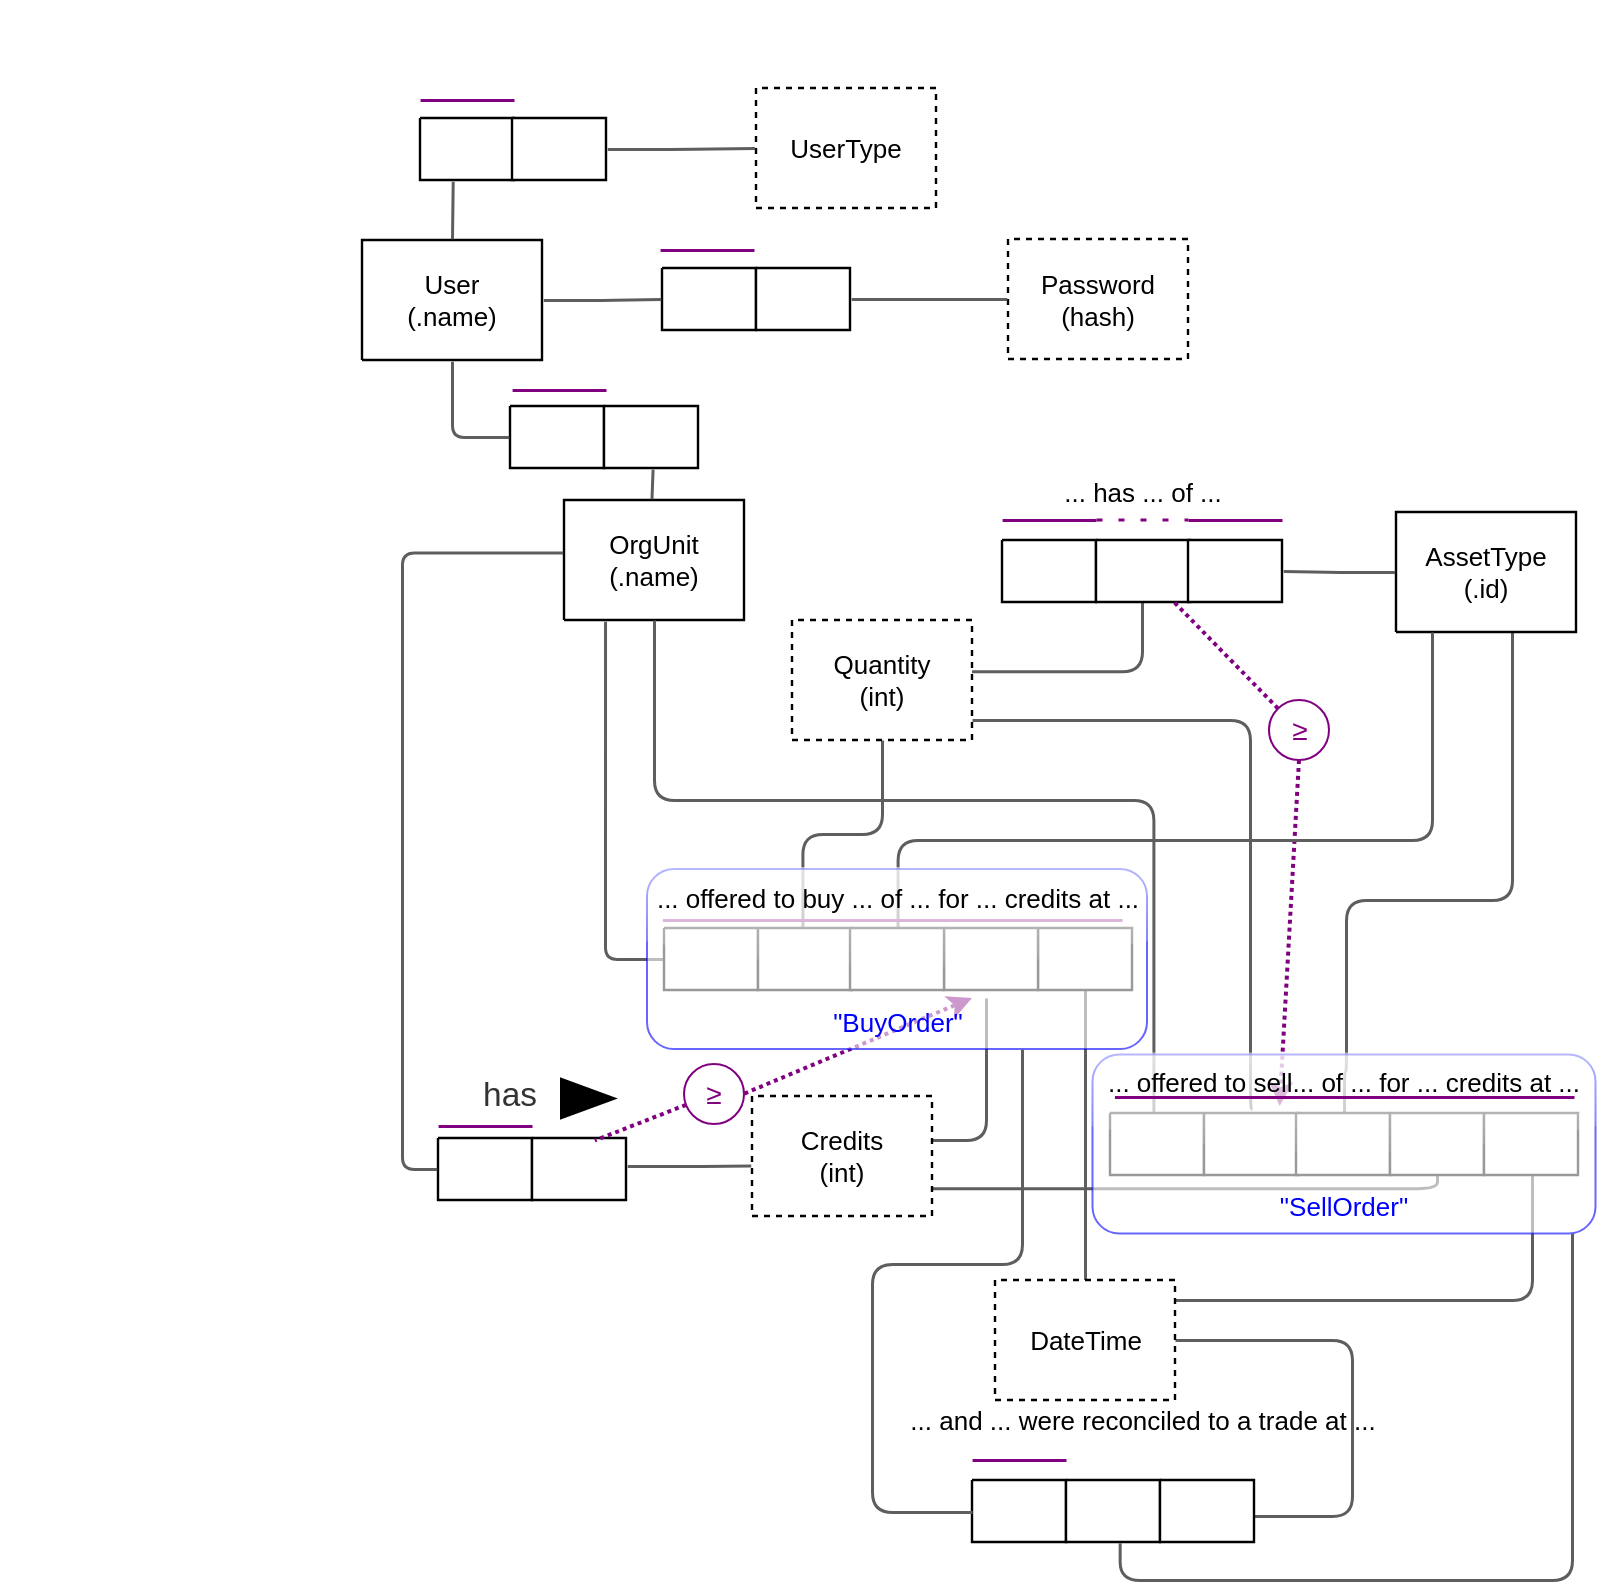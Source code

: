 <mxfile version="14.5.3" type="github">
  <diagram id="4xDrk-c8I_BD5ucDnmGU" name="Page-1">
    <mxGraphModel dx="2583" dy="912" grid="1" gridSize="10" guides="1" tooltips="1" connect="1" arrows="1" fold="1" page="1" pageScale="1" pageWidth="827" pageHeight="1169" math="0" shadow="0">
      <root>
        <mxCell id="0" />
        <mxCell id="1" parent="0" />
        <mxCell id="UG2KLuJumTgGQN7fInbH-129" style="edgeStyle=orthogonalEdgeStyle;orthogonalLoop=1;jettySize=auto;html=1;endArrow=none;strokeColor=#5e5e5e;strokeWidth=1.5;fontSize=13;" edge="1" parent="1" source="UG2KLuJumTgGQN7fInbH-128" target="UG2KLuJumTgGQN7fInbH-36">
          <mxGeometry relative="1" as="geometry" />
        </mxCell>
        <mxCell id="UG2KLuJumTgGQN7fInbH-19" style="edgeStyle=orthogonalEdgeStyle;orthogonalLoop=1;jettySize=auto;html=1;endArrow=none;strokeColor=#5e5e5e;strokeWidth=1.5;fontSize=13;" edge="1" parent="1" source="cci7vfsGfOAvyLnjox6C-39">
          <mxGeometry relative="1" as="geometry">
            <mxPoint x="447" y="499" as="targetPoint" />
            <Array as="points">
              <mxPoint x="447" y="570" />
              <mxPoint x="447" y="499" />
            </Array>
          </mxGeometry>
        </mxCell>
        <mxCell id="UG2KLuJumTgGQN7fInbH-29" style="edgeStyle=orthogonalEdgeStyle;orthogonalLoop=1;jettySize=auto;html=1;endArrow=none;strokeColor=#5e5e5e;strokeWidth=1.5;fontSize=13;entryX=0.473;entryY=-0.017;entryDx=0;entryDy=0;entryPerimeter=0;" edge="1" parent="1" source="cci7vfsGfOAvyLnjox6C-53" target="cci7vfsGfOAvyLnjox6C-82">
          <mxGeometry relative="1" as="geometry">
            <mxPoint x="395" y="460" as="targetPoint" />
          </mxGeometry>
        </mxCell>
        <mxCell id="UG2KLuJumTgGQN7fInbH-130" style="edgeStyle=orthogonalEdgeStyle;orthogonalLoop=1;jettySize=auto;html=1;endArrow=none;strokeColor=#5e5e5e;strokeWidth=1.5;fontSize=13;" edge="1" parent="1" source="UG2KLuJumTgGQN7fInbH-128" target="UG2KLuJumTgGQN7fInbH-58">
          <mxGeometry relative="1" as="geometry">
            <mxPoint x="730" y="610" as="targetPoint" />
            <Array as="points">
              <mxPoint x="720" y="650" />
            </Array>
          </mxGeometry>
        </mxCell>
        <mxCell id="UG2KLuJumTgGQN7fInbH-74" style="edgeStyle=orthogonalEdgeStyle;orthogonalLoop=1;jettySize=auto;html=1;entryX=0.99;entryY=0.769;entryDx=0;entryDy=0;entryPerimeter=0;endArrow=none;strokeColor=#5e5e5e;strokeWidth=1.5;fontSize=13;" edge="1" parent="1" source="UG2KLuJumTgGQN7fInbH-57" target="cci7vfsGfOAvyLnjox6C-39">
          <mxGeometry relative="1" as="geometry">
            <Array as="points">
              <mxPoint x="672" y="594" />
            </Array>
          </mxGeometry>
        </mxCell>
        <mxCell id="UG2KLuJumTgGQN7fInbH-71" style="edgeStyle=none;rounded=1;orthogonalLoop=1;jettySize=auto;html=1;exitX=0.5;exitY=1;exitDx=0;exitDy=0;entryX=0.36;entryY=4.497;entryDx=0;entryDy=0;entryPerimeter=0;dashed=1;dashPattern=1 1;endArrow=classic;strokeColor=#800080;strokeWidth=2;fontSize=13;startArrow=none;startFill=0;endFill=1;" edge="1" parent="1" source="UG2KLuJumTgGQN7fInbH-72" target="UG2KLuJumTgGQN7fInbH-61">
          <mxGeometry relative="1" as="geometry">
            <mxPoint x="449.006" y="514.999" as="targetPoint" />
          </mxGeometry>
        </mxCell>
        <UserObject label="has" lucidchartObjectId="yBUoh3BoLTmM" id="cci7vfsGfOAvyLnjox6C-2">
          <mxCell style="html=1;overflow=block;blockSpacing=1;whiteSpace=wrap;strokeColor=none;fillColor=none;whiteSpace=wrap;fontSize=16.7;fontColor=#333333;spacing=0;strokeOpacity=100;rounded=1;absoluteArcSize=1;arcSize=9;strokeWidth=2.3;" parent="1" vertex="1">
            <mxGeometry x="173" y="525" width="72" height="45" as="geometry" />
          </mxCell>
        </UserObject>
        <mxCell id="cci7vfsGfOAvyLnjox6C-3" value="" style="group;html=1;" parent="1" vertex="1">
          <mxGeometry x="285" y="134" width="47" height="31" as="geometry" />
        </mxCell>
        <mxCell id="cci7vfsGfOAvyLnjox6C-4" value="" style="shape=stencil(UzV2Ls5ILEhVNTIoLinKz04tz0wpyVA1dlE1MsrMy0gtyiwBslSNXVWNndPyi1LTi/JL81Ig/IJEkEoQKze/DGRCBUSfAUiHkUElMs8NojAnMw+nQkMDPEphkmQpJtoJKAqBDIQP0zJzciABhCyPHiJAIUhoGrsCAA==);whiteSpace=wrap;fontSize=13;fillOpacity=100;strokeWidth=1.2;whiteSpace=wrap;spacing=0;rounded=1;absoluteArcSize=1;arcSize=1.2;" parent="cci7vfsGfOAvyLnjox6C-3" vertex="1">
          <mxGeometry width="47" height="31" relative="1" as="geometry" />
        </mxCell>
        <mxCell id="cci7vfsGfOAvyLnjox6C-5" value="" style="group;html=1;" parent="1" vertex="1">
          <mxGeometry x="332" y="134" width="47" height="31" as="geometry" />
        </mxCell>
        <mxCell id="cci7vfsGfOAvyLnjox6C-6" value="" style="shape=stencil(UzV2Ls5ILEhVNTIoLinKz04tz0wpyVA1dlE1MsrMy0gtyiwBslSNXVWNndPyi1LTi/JL81Ig/IJEkEoQKze/DGRCBUSfAUiHkUElMs8NojAnMw+nQkMDPEphkmQpJtoJKAqBDIQP0zJzciABhCyPHiJAIUhoGrsCAA==);whiteSpace=wrap;fontSize=13;fillOpacity=100;strokeWidth=1.2;whiteSpace=wrap;spacing=0;rounded=1;absoluteArcSize=1;arcSize=1.2;" parent="cci7vfsGfOAvyLnjox6C-5" vertex="1">
          <mxGeometry width="47" height="31" relative="1" as="geometry" />
        </mxCell>
        <mxCell id="cci7vfsGfOAvyLnjox6C-7" value="" style="group;html=1;" parent="1" vertex="1">
          <mxGeometry x="135" y="120" width="90" height="60" as="geometry" />
        </mxCell>
        <mxCell id="cci7vfsGfOAvyLnjox6C-8" value="" style="shape=stencil(nZBLDoAgDERP0z3SIyjew0SURgSD+Lu9kMZoXLhwN9O+tukAlrNpJg1SzDH4QW/URgNYgZTkjA4UkwJUgGXng+6DX1zLfmoymdXo17xh5zmRJ6Q42BWCfc2oJfdAr+Yv+AP9Cb7OJ3H/2JG1HNGz/84klThPVCc=);whiteSpace=wrap;fontSize=13;fillOpacity=100;strokeWidth=1.2;whiteSpace=wrap;spacing=0;rounded=1;absoluteArcSize=1;arcSize=36;" parent="cci7vfsGfOAvyLnjox6C-7" vertex="1">
          <mxGeometry width="90" height="60" relative="1" as="geometry" />
        </mxCell>
        <mxCell id="cci7vfsGfOAvyLnjox6C-9" value="User&#xa;(.name)" style="strokeColor=none;fillColor=none;overflow=visible;whiteSpace=wrap;fontSize=13;whiteSpace=wrap;spacing=0;fillOpacity=100;rounded=1;absoluteArcSize=1;arcSize=36;strokeWidth=1.2;whiteSpace=wrap;" parent="cci7vfsGfOAvyLnjox6C-7" vertex="1">
          <mxGeometry x="0.188" y="0.222" width="56.16" height="33.36" relative="1" as="geometry" />
        </mxCell>
        <mxCell id="cci7vfsGfOAvyLnjox6C-10" value="" style="group;html=1;" parent="1" vertex="1">
          <mxGeometry x="458" y="119.5" width="90" height="60" as="geometry" />
        </mxCell>
        <mxCell id="cci7vfsGfOAvyLnjox6C-11" value="" style="shape=stencil(nZBLDoAgDERP0z3SIyjew0SURgSD+Lu9kMZoXLhwN9O+tukAlrNpJg1SzDH4QW/URgNYgZTkjA4UkwJUgGXng+6DX1zLfmoymdXo17xh5zmRJ6Q42BWCfc2oJfdAr+Yv+AP9Cb7OJ3H/2JG1HNGz/84klThPVCc=);whiteSpace=wrap;fontSize=13;fillOpacity=100;strokeWidth=1.2;whiteSpace=wrap;spacing=0;rounded=1;absoluteArcSize=1;arcSize=36;dashed=1;fixDash=1;" parent="cci7vfsGfOAvyLnjox6C-10" vertex="1">
          <mxGeometry width="90" height="60" relative="1" as="geometry" />
        </mxCell>
        <mxCell id="cci7vfsGfOAvyLnjox6C-12" value="Password&#xa;(hash)" style="strokeColor=none;fillColor=none;overflow=visible;whiteSpace=wrap;fontSize=13;whiteSpace=wrap;spacing=0;fillOpacity=100;rounded=1;absoluteArcSize=1;arcSize=36;dashed=1;fixDash=1;strokeWidth=1.2;whiteSpace=wrap;" parent="cci7vfsGfOAvyLnjox6C-10" vertex="1">
          <mxGeometry x="0.188" y="0.222" width="56.16" height="33.36" relative="1" as="geometry" />
        </mxCell>
        <mxCell id="cci7vfsGfOAvyLnjox6C-13" value="" style="group;html=1;" parent="1" vertex="1">
          <mxGeometry x="332" y="44" width="90" height="60" as="geometry" />
        </mxCell>
        <mxCell id="cci7vfsGfOAvyLnjox6C-14" value="" style="shape=stencil(nZBLDoAgDERP0z3SIyjew0SURgSD+Lu9kMZoXLhwN9O+tukAlrNpJg1SzDH4QW/URgNYgZTkjA4UkwJUgGXng+6DX1zLfmoymdXo17xh5zmRJ6Q42BWCfc2oJfdAr+Yv+AP9Cb7OJ3H/2JG1HNGz/84klThPVCc=);whiteSpace=wrap;fontSize=13;fillOpacity=100;strokeWidth=1.2;whiteSpace=wrap;spacing=0;rounded=1;absoluteArcSize=1;arcSize=36;dashed=1;fixDash=1;" parent="cci7vfsGfOAvyLnjox6C-13" vertex="1">
          <mxGeometry width="90" height="60" relative="1" as="geometry" />
        </mxCell>
        <mxCell id="cci7vfsGfOAvyLnjox6C-15" value="UserType" style="strokeColor=none;fillColor=none;overflow=visible;whiteSpace=wrap;fontSize=13;whiteSpace=wrap;spacing=0;fillOpacity=100;rounded=1;absoluteArcSize=1;arcSize=36;dashed=1;fixDash=1;strokeWidth=1.2;whiteSpace=wrap;" parent="cci7vfsGfOAvyLnjox6C-13" vertex="1">
          <mxGeometry x="0.188" y="0.222" width="56.16" height="33.36" relative="1" as="geometry" />
        </mxCell>
        <mxCell id="cci7vfsGfOAvyLnjox6C-16" value="" style="group;html=1;" parent="1" vertex="1">
          <mxGeometry x="164" y="59" width="47" height="31" as="geometry" />
        </mxCell>
        <mxCell id="cci7vfsGfOAvyLnjox6C-17" value="" style="shape=stencil(UzV2Ls5ILEhVNTIoLinKz04tz0wpyVA1dlE1MsrMy0gtyiwBslSNXVWNndPyi1LTi/JL81Ig/IJEkEoQKze/DGRCBUSfAUiHkUElMs8NojAnMw+nQkMDPEphkmQpJtoJKAqBDIQP0zJzciABhCyPHiJAIUhoGrsCAA==);whiteSpace=wrap;fontSize=13;fillOpacity=100;strokeWidth=1.2;whiteSpace=wrap;spacing=0;rounded=1;absoluteArcSize=1;arcSize=1.2;" parent="cci7vfsGfOAvyLnjox6C-16" vertex="1">
          <mxGeometry width="47" height="31" relative="1" as="geometry" />
        </mxCell>
        <mxCell id="cci7vfsGfOAvyLnjox6C-18" value="" style="group;html=1;" parent="1" vertex="1">
          <mxGeometry x="210" y="59" width="47" height="31" as="geometry" />
        </mxCell>
        <mxCell id="cci7vfsGfOAvyLnjox6C-19" value="" style="shape=stencil(UzV2Ls5ILEhVNTIoLinKz04tz0wpyVA1dlE1MsrMy0gtyiwBslSNXVWNndPyi1LTi/JL81Ig/IJEkEoQKze/DGRCBUSfAUiHkUElMs8NojAnMw+nQkMDPEphkmQpJtoJKAqBDIQP0zJzciABhCyPHiJAIUhoGrsCAA==);whiteSpace=wrap;fontSize=13;fillOpacity=100;strokeWidth=1.2;whiteSpace=wrap;spacing=0;rounded=1;absoluteArcSize=1;arcSize=1.2;" parent="cci7vfsGfOAvyLnjox6C-18" vertex="1">
          <mxGeometry width="47" height="31" relative="1" as="geometry" />
        </mxCell>
        <UserObject label="" lucidchartObjectId="wpUodiBZmsWQ" id="cci7vfsGfOAvyLnjox6C-20">
          <mxCell style="html=1;jettySize=18;whiteSpace=wrap;fontSize=13;strokeColor=#5E5E5E;strokeWidth=1.5;rounded=1;arcSize=12;edgeStyle=orthogonalEdgeStyle;startArrow=none;;endArrow=none;;exitX=1.007;exitY=0.5;exitPerimeter=0;entryX=-0.013;entryY=0.5;entryPerimeter=0;" parent="1" source="cci7vfsGfOAvyLnjox6C-7" target="cci7vfsGfOAvyLnjox6C-3" edge="1">
            <mxGeometry width="100" height="100" relative="1" as="geometry">
              <Array as="points" />
            </mxGeometry>
          </mxCell>
        </UserObject>
        <UserObject label="" lucidchartObjectId="XpUoNl3l4ifS" id="cci7vfsGfOAvyLnjox6C-21">
          <mxCell style="html=1;jettySize=18;whiteSpace=wrap;fontSize=13;strokeColor=#5e5e5e;strokeOpacity=100;strokeWidth=1.5;rounded=1;arcSize=12;edgeStyle=orthogonalEdgeStyle;startArrow=none;;endArrow=none;;exitX=1.013;exitY=0.5;exitPerimeter=0;entryX=-0.007;entryY=0.5;entryPerimeter=0;" parent="1" source="cci7vfsGfOAvyLnjox6C-5" target="cci7vfsGfOAvyLnjox6C-10" edge="1">
            <mxGeometry width="100" height="100" relative="1" as="geometry">
              <Array as="points" />
            </mxGeometry>
          </mxCell>
        </UserObject>
        <UserObject label="" lucidchartObjectId="2pUoSjS_FtsD" id="cci7vfsGfOAvyLnjox6C-22">
          <mxCell style="html=1;jettySize=18;whiteSpace=wrap;fontSize=13;strokeColor=#5e5e5e;strokeOpacity=100;strokeWidth=1.5;rounded=1;arcSize=12;edgeStyle=orthogonalEdgeStyle;startArrow=none;;endArrow=none;;exitX=0.5;exitY=-0.01;exitPerimeter=0;entryX=0.348;entryY=1.019;entryPerimeter=0;" parent="1" source="cci7vfsGfOAvyLnjox6C-7" target="cci7vfsGfOAvyLnjox6C-16" edge="1">
            <mxGeometry width="100" height="100" relative="1" as="geometry">
              <Array as="points" />
            </mxGeometry>
          </mxCell>
        </UserObject>
        <UserObject label="" lucidchartObjectId="_pUo.dQQp8Nm" id="cci7vfsGfOAvyLnjox6C-23">
          <mxCell style="html=1;jettySize=18;whiteSpace=wrap;fontSize=13;strokeColor=#5e5e5e;strokeOpacity=100;strokeWidth=1.5;rounded=1;arcSize=12;edgeStyle=orthogonalEdgeStyle;startArrow=none;;endArrow=none;;exitX=1.013;exitY=0.5;exitPerimeter=0;entryX=-0.007;entryY=0.5;entryPerimeter=0;" parent="1" source="cci7vfsGfOAvyLnjox6C-18" target="cci7vfsGfOAvyLnjox6C-13" edge="1">
            <mxGeometry width="100" height="100" relative="1" as="geometry">
              <Array as="points" />
            </mxGeometry>
          </mxCell>
        </UserObject>
        <mxCell id="cci7vfsGfOAvyLnjox6C-24" value="" style="group;html=1;" parent="1" vertex="1">
          <mxGeometry x="236" y="250" width="90" height="60" as="geometry" />
        </mxCell>
        <mxCell id="cci7vfsGfOAvyLnjox6C-25" value="" style="shape=stencil(nZBLDoAgDERP0z3SIyjew0SURgSD+Lu9kMZoXLhwN9O+tukAlrNpJg1SzDH4QW/URgNYgZTkjA4UkwJUgGXng+6DX1zLfmoymdXo17xh5zmRJ6Q42BWCfc2oJfdAr+Yv+AP9Cb7OJ3H/2JG1HNGz/84klThPVCc=);whiteSpace=wrap;fontSize=13;fillOpacity=100;strokeWidth=1.2;whiteSpace=wrap;spacing=0;rounded=1;absoluteArcSize=1;arcSize=36;" parent="cci7vfsGfOAvyLnjox6C-24" vertex="1">
          <mxGeometry width="90" height="60" relative="1" as="geometry" />
        </mxCell>
        <mxCell id="cci7vfsGfOAvyLnjox6C-26" value="OrgUnit&#xa;(.name)" style="strokeColor=none;fillColor=none;overflow=visible;whiteSpace=wrap;fontSize=13;whiteSpace=wrap;spacing=0;fillOpacity=100;rounded=1;absoluteArcSize=1;arcSize=36;strokeWidth=1.2;whiteSpace=wrap;" parent="cci7vfsGfOAvyLnjox6C-24" vertex="1">
          <mxGeometry x="0.188" y="0.222" width="56.16" height="33.36" relative="1" as="geometry" />
        </mxCell>
        <mxCell id="UG2KLuJumTgGQN7fInbH-67" style="edgeStyle=orthogonalEdgeStyle;orthogonalLoop=1;jettySize=auto;html=1;entryX=0.462;entryY=0.069;entryDx=0;entryDy=0;entryPerimeter=0;endArrow=none;strokeColor=#5e5e5e;strokeWidth=1.5;fontSize=13;" edge="1" parent="cci7vfsGfOAvyLnjox6C-24" source="cci7vfsGfOAvyLnjox6C-25" target="UG2KLuJumTgGQN7fInbH-51">
          <mxGeometry relative="1" as="geometry">
            <Array as="points">
              <mxPoint x="45" y="150" />
              <mxPoint x="294" y="150" />
            </Array>
          </mxGeometry>
        </mxCell>
        <mxCell id="cci7vfsGfOAvyLnjox6C-27" value="" style="group;html=1;" parent="1" vertex="1">
          <mxGeometry x="209" y="203" width="47" height="31" as="geometry" />
        </mxCell>
        <mxCell id="cci7vfsGfOAvyLnjox6C-28" value="" style="shape=stencil(UzV2Ls5ILEhVNTIoLinKz04tz0wpyVA1dlE1MsrMy0gtyiwBslSNXVWNndPyi1LTi/JL81Ig/IJEkEoQKze/DGRCBUSfAUiHkUElMs8NojAnMw+nQkMDPEphkmQpJtoJKAqBDIQP0zJzciABhCyPHiJAIUhoGrsCAA==);whiteSpace=wrap;fontSize=13;fillOpacity=100;strokeWidth=1.2;whiteSpace=wrap;spacing=0;rounded=1;absoluteArcSize=1;arcSize=1.2;" parent="cci7vfsGfOAvyLnjox6C-27" vertex="1">
          <mxGeometry width="47" height="31" relative="1" as="geometry" />
        </mxCell>
        <mxCell id="cci7vfsGfOAvyLnjox6C-29" value="" style="group;html=1;" parent="1" vertex="1">
          <mxGeometry x="256" y="203" width="47" height="31" as="geometry" />
        </mxCell>
        <mxCell id="cci7vfsGfOAvyLnjox6C-30" value="" style="shape=stencil(UzV2Ls5ILEhVNTIoLinKz04tz0wpyVA1dlE1MsrMy0gtyiwBslSNXVWNndPyi1LTi/JL81Ig/IJEkEoQKze/DGRCBUSfAUiHkUElMs8NojAnMw+nQkMDPEphkmQpJtoJKAqBDIQP0zJzciABhCyPHiJAIUhoGrsCAA==);whiteSpace=wrap;fontSize=13;fillOpacity=100;strokeWidth=1.2;whiteSpace=wrap;spacing=0;rounded=1;absoluteArcSize=1;arcSize=1.2;" parent="cci7vfsGfOAvyLnjox6C-29" vertex="1">
          <mxGeometry width="47" height="31" relative="1" as="geometry" />
        </mxCell>
        <UserObject label="" lucidchartObjectId="AqUoGlhD3~EB" id="cci7vfsGfOAvyLnjox6C-31">
          <mxCell style="html=1;jettySize=18;whiteSpace=wrap;fontSize=13;strokeColor=#5e5e5e;strokeOpacity=100;strokeWidth=1.5;rounded=1;arcSize=12;edgeStyle=orthogonalEdgeStyle;startArrow=none;;endArrow=none;;exitX=0.5;exitY=1.01;exitPerimeter=0;entryX=-0.013;entryY=0.5;entryPerimeter=0;" parent="1" source="cci7vfsGfOAvyLnjox6C-7" target="cci7vfsGfOAvyLnjox6C-27" edge="1">
            <mxGeometry width="100" height="100" relative="1" as="geometry">
              <Array as="points" />
            </mxGeometry>
          </mxCell>
        </UserObject>
        <UserObject label="" lucidchartObjectId="CqUoW1-_6A-1" id="cci7vfsGfOAvyLnjox6C-32">
          <mxCell style="html=1;jettySize=18;whiteSpace=wrap;fontSize=13;strokeColor=#5e5e5e;strokeOpacity=100;strokeWidth=1.5;rounded=1;arcSize=12;edgeStyle=orthogonalEdgeStyle;startArrow=none;;endArrow=none;;exitX=0.517;exitY=1.019;exitPerimeter=0;entryX=0.486;entryY=-0.01;entryPerimeter=0;" parent="1" source="cci7vfsGfOAvyLnjox6C-29" target="cci7vfsGfOAvyLnjox6C-24" edge="1">
            <mxGeometry width="100" height="100" relative="1" as="geometry">
              <Array as="points" />
            </mxGeometry>
          </mxCell>
        </UserObject>
        <mxCell id="cci7vfsGfOAvyLnjox6C-33" value="" style="group;html=1;" parent="1" vertex="1">
          <mxGeometry x="173" y="569" width="47" height="31" as="geometry" />
        </mxCell>
        <mxCell id="cci7vfsGfOAvyLnjox6C-34" value="" style="shape=stencil(UzV2Ls5ILEhVNTIoLinKz04tz0wpyVA1dlE1MsrMy0gtyiwBslSNXVWNndPyi1LTi/JL81Ig/IJEkEoQKze/DGRCBUSfAUiHkUElMs8NojAnMw+nQkMDPEphkmQpJtoJKAqBDIQP0zJzciABhCyPHiJAIUhoGrsCAA==);whiteSpace=wrap;fontSize=13;fillOpacity=100;strokeWidth=1.2;whiteSpace=wrap;spacing=0;rounded=1;absoluteArcSize=1;arcSize=1.2;" parent="cci7vfsGfOAvyLnjox6C-33" vertex="1">
          <mxGeometry width="47" height="31" relative="1" as="geometry" />
        </mxCell>
        <mxCell id="cci7vfsGfOAvyLnjox6C-35" value="" style="group;html=1;" parent="1" vertex="1">
          <mxGeometry x="220" y="569" width="47" height="31" as="geometry" />
        </mxCell>
        <mxCell id="cci7vfsGfOAvyLnjox6C-36" value="" style="shape=stencil(UzV2Ls5ILEhVNTIoLinKz04tz0wpyVA1dlE1MsrMy0gtyiwBslSNXVWNndPyi1LTi/JL81Ig/IJEkEoQKze/DGRCBUSfAUiHkUElMs8NojAnMw+nQkMDPEphkmQpJtoJKAqBDIQP0zJzciABhCyPHiJAIUhoGrsCAA==);whiteSpace=wrap;fontSize=13;fillOpacity=100;strokeWidth=1.2;whiteSpace=wrap;spacing=0;rounded=1;absoluteArcSize=1;arcSize=1.2;" parent="cci7vfsGfOAvyLnjox6C-35" vertex="1">
          <mxGeometry width="47" height="31" relative="1" as="geometry" />
        </mxCell>
        <UserObject label="" lucidchartObjectId="urUoFV95wwJ4" id="cci7vfsGfOAvyLnjox6C-37">
          <mxCell style="html=1;jettySize=18;whiteSpace=wrap;fontSize=13;strokeColor=#5e5e5e;strokeOpacity=100;strokeWidth=1.5;rounded=1;arcSize=12;edgeStyle=orthogonalEdgeStyle;startArrow=none;;endArrow=none;;exitX=-0.007;exitY=0.438;exitPerimeter=0;entryX=-0.013;entryY=0.5;entryPerimeter=0;" parent="1" source="cci7vfsGfOAvyLnjox6C-24" target="cci7vfsGfOAvyLnjox6C-33" edge="1">
            <mxGeometry width="100" height="100" relative="1" as="geometry">
              <Array as="points" />
            </mxGeometry>
          </mxCell>
        </UserObject>
        <mxCell id="cci7vfsGfOAvyLnjox6C-38" value="" style="group;html=1;" parent="1" vertex="1">
          <mxGeometry x="330" y="548" width="90" height="60" as="geometry" />
        </mxCell>
        <mxCell id="cci7vfsGfOAvyLnjox6C-39" value="" style="shape=stencil(nZBLDoAgDERP0z3SIyjew0SURgSD+Lu9kMZoXLhwN9O+tukAlrNpJg1SzDH4QW/URgNYgZTkjA4UkwJUgGXng+6DX1zLfmoymdXo17xh5zmRJ6Q42BWCfc2oJfdAr+Yv+AP9Cb7OJ3H/2JG1HNGz/84klThPVCc=);whiteSpace=wrap;fontSize=13;fillOpacity=100;strokeWidth=1.2;whiteSpace=wrap;spacing=0;rounded=1;absoluteArcSize=1;arcSize=36;dashed=1;fixDash=1;" parent="cci7vfsGfOAvyLnjox6C-38" vertex="1">
          <mxGeometry width="90" height="60" relative="1" as="geometry" />
        </mxCell>
        <mxCell id="cci7vfsGfOAvyLnjox6C-40" value="Credits&#xa;(int)" style="strokeColor=none;fillColor=none;overflow=visible;whiteSpace=wrap;fontSize=13;whiteSpace=wrap;spacing=0;fillOpacity=100;rounded=1;absoluteArcSize=1;arcSize=36;dashed=1;fixDash=1;strokeWidth=1.2;whiteSpace=wrap;" parent="cci7vfsGfOAvyLnjox6C-38" vertex="1">
          <mxGeometry x="0.188" y="0.222" width="56.16" height="33.36" relative="1" as="geometry" />
        </mxCell>
        <UserObject label="" lucidchartObjectId="MrUospK7TK_g" id="cci7vfsGfOAvyLnjox6C-41">
          <mxCell style="html=1;jettySize=18;whiteSpace=wrap;fontSize=13;strokeColor=#5e5e5e;strokeOpacity=100;strokeWidth=1.5;rounded=1;arcSize=12;edgeStyle=orthogonalEdgeStyle;startArrow=none;;endArrow=none;;exitX=1.013;exitY=0.45;exitPerimeter=0;entryX=-0.007;entryY=0.579;entryPerimeter=0;" parent="1" source="cci7vfsGfOAvyLnjox6C-35" target="cci7vfsGfOAvyLnjox6C-38" edge="1">
            <mxGeometry width="100" height="100" relative="1" as="geometry">
              <Array as="points" />
            </mxGeometry>
          </mxCell>
        </UserObject>
        <mxCell id="UG2KLuJumTgGQN7fInbH-24" style="edgeStyle=orthogonalEdgeStyle;orthogonalLoop=1;jettySize=auto;html=1;entryX=0.982;entryY=0.427;entryDx=0;entryDy=0;entryPerimeter=0;endArrow=none;strokeColor=#5e5e5e;strokeWidth=1.5;fontSize=13;" edge="1" parent="1" source="cci7vfsGfOAvyLnjox6C-42" target="cci7vfsGfOAvyLnjox6C-53">
          <mxGeometry relative="1" as="geometry">
            <Array as="points">
              <mxPoint x="525" y="336" />
            </Array>
          </mxGeometry>
        </mxCell>
        <mxCell id="cci7vfsGfOAvyLnjox6C-42" value="" style="group;dropTarget=0;" parent="1" vertex="1">
          <mxGeometry x="455" y="270" width="140" height="31" as="geometry" />
        </mxCell>
        <mxCell id="cci7vfsGfOAvyLnjox6C-43" value="" style="group;html=1;" parent="cci7vfsGfOAvyLnjox6C-42" vertex="1">
          <mxGeometry width="47" height="31" as="geometry" />
        </mxCell>
        <mxCell id="cci7vfsGfOAvyLnjox6C-44" value="" style="shape=stencil(UzV2Ls5ILEhVNTIoLinKz04tz0wpyVA1dlE1MsrMy0gtyiwBslSNXVWNndPyi1LTi/JL81Ig/IJEkEoQKze/DGRCBUSfAUiHkUElMs8NojAnMw+nQkMDPEphkmQpJtoJKAqBDIQP0zJzciABhCyPHiJAIUhoGrsCAA==);whiteSpace=wrap;fontSize=13;fillOpacity=100;strokeWidth=1.2;whiteSpace=wrap;spacing=0;rounded=1;absoluteArcSize=1;arcSize=1.2;" parent="cci7vfsGfOAvyLnjox6C-43" vertex="1">
          <mxGeometry width="47" height="31" relative="1" as="geometry" />
        </mxCell>
        <mxCell id="cci7vfsGfOAvyLnjox6C-45" value="" style="group;html=1;" parent="cci7vfsGfOAvyLnjox6C-42" vertex="1">
          <mxGeometry x="47" width="47" height="31" as="geometry" />
        </mxCell>
        <mxCell id="cci7vfsGfOAvyLnjox6C-46" value="" style="shape=stencil(UzV2Ls5ILEhVNTIoLinKz04tz0wpyVA1dlE1MsrMy0gtyiwBslSNXVWNndPyi1LTi/JL81Ig/IJEkEoQKze/DGRCBUSfAUiHkUElMs8NojAnMw+nQkMDPEphkmQpJtoJKAqBDIQP0zJzciABhCyPHiJAIUhoGrsCAA==);whiteSpace=wrap;fontSize=13;fillOpacity=100;strokeWidth=1.2;whiteSpace=wrap;spacing=0;rounded=1;absoluteArcSize=1;arcSize=1.2;" parent="cci7vfsGfOAvyLnjox6C-45" vertex="1">
          <mxGeometry width="47" height="31" relative="1" as="geometry" />
        </mxCell>
        <mxCell id="cci7vfsGfOAvyLnjox6C-47" value="" style="group;html=1;" parent="cci7vfsGfOAvyLnjox6C-42" vertex="1">
          <mxGeometry x="93" width="47" height="31" as="geometry" />
        </mxCell>
        <mxCell id="cci7vfsGfOAvyLnjox6C-48" value="" style="shape=stencil(UzV2Ls5ILEhVNTIoLinKz04tz0wpyVA1dlE1MsrMy0gtyiwBslSNXVWNndPyi1LTi/JL81Ig/IJEkEoQKze/DGRCBUSfAUiHkUElMs8NojAnMw+nQkMDPEphkmQpJtoJKAqBDIQP0zJzciABhCyPHiJAIUhoGrsCAA==);whiteSpace=wrap;fontSize=13;fillOpacity=100;strokeWidth=1.2;whiteSpace=wrap;spacing=0;rounded=1;absoluteArcSize=1;arcSize=1.2;" parent="cci7vfsGfOAvyLnjox6C-47" vertex="1">
          <mxGeometry width="47" height="31" relative="1" as="geometry" />
        </mxCell>
        <mxCell id="UG2KLuJumTgGQN7fInbH-63" style="edgeStyle=orthogonalEdgeStyle;orthogonalLoop=1;jettySize=auto;html=1;entryX=0.511;entryY=0.081;entryDx=0;entryDy=0;entryPerimeter=0;endArrow=none;strokeColor=#5e5e5e;strokeWidth=1.5;fontSize=13;" edge="1" parent="1" source="cci7vfsGfOAvyLnjox6C-49" target="UG2KLuJumTgGQN7fInbH-55">
          <mxGeometry relative="1" as="geometry">
            <Array as="points">
              <mxPoint x="710" y="450" />
              <mxPoint x="627" y="450" />
              <mxPoint x="627" y="536" />
            </Array>
          </mxGeometry>
        </mxCell>
        <mxCell id="cci7vfsGfOAvyLnjox6C-49" value="" style="group;html=1;" parent="1" vertex="1">
          <mxGeometry x="652" y="256" width="90" height="60" as="geometry" />
        </mxCell>
        <mxCell id="cci7vfsGfOAvyLnjox6C-50" value="" style="shape=stencil(nZBLDoAgDERP0z3SIyjew0SURgSD+Lu9kMZoXLhwN9O+tukAlrNpJg1SzDH4QW/URgNYgZTkjA4UkwJUgGXng+6DX1zLfmoymdXo17xh5zmRJ6Q42BWCfc2oJfdAr+Yv+AP9Cb7OJ3H/2JG1HNGz/84klThPVCc=);whiteSpace=wrap;fontSize=13;fillOpacity=100;strokeWidth=1.2;whiteSpace=wrap;spacing=0;rounded=1;absoluteArcSize=1;arcSize=36;" parent="cci7vfsGfOAvyLnjox6C-49" vertex="1">
          <mxGeometry width="90" height="60" relative="1" as="geometry" />
        </mxCell>
        <mxCell id="cci7vfsGfOAvyLnjox6C-51" value="AssetType&#xa;(.id)" style="strokeColor=none;fillColor=none;overflow=visible;whiteSpace=wrap;fontSize=13;whiteSpace=wrap;spacing=0;fillOpacity=100;rounded=1;absoluteArcSize=1;arcSize=36;strokeWidth=1.2;whiteSpace=wrap;" parent="cci7vfsGfOAvyLnjox6C-49" vertex="1">
          <mxGeometry x="0.188" y="0.222" width="56.16" height="33.36" relative="1" as="geometry" />
        </mxCell>
        <mxCell id="UG2KLuJumTgGQN7fInbH-69" style="edgeStyle=orthogonalEdgeStyle;orthogonalLoop=1;jettySize=auto;html=1;entryX=0.506;entryY=0.076;entryDx=0;entryDy=0;entryPerimeter=0;endArrow=none;strokeColor=#5e5e5e;strokeWidth=1.5;fontSize=13;" edge="1" parent="cci7vfsGfOAvyLnjox6C-49" source="cci7vfsGfOAvyLnjox6C-50" target="cci7vfsGfOAvyLnjox6C-84">
          <mxGeometry relative="1" as="geometry">
            <Array as="points">
              <mxPoint x="18" y="164" />
              <mxPoint x="-250" y="164" />
            </Array>
          </mxGeometry>
        </mxCell>
        <mxCell id="UG2KLuJumTgGQN7fInbH-64" style="edgeStyle=orthogonalEdgeStyle;orthogonalLoop=1;jettySize=auto;html=1;entryX=0.369;entryY=5.727;entryDx=0;entryDy=0;entryPerimeter=0;endArrow=none;strokeColor=#5e5e5e;strokeWidth=1.5;fontSize=13;" edge="1" parent="1" source="cci7vfsGfOAvyLnjox6C-52" target="UG2KLuJumTgGQN7fInbH-62">
          <mxGeometry relative="1" as="geometry">
            <Array as="points">
              <mxPoint x="579" y="360" />
            </Array>
          </mxGeometry>
        </mxCell>
        <mxCell id="cci7vfsGfOAvyLnjox6C-52" value="" style="group;html=1;" parent="1" vertex="1">
          <mxGeometry x="350" y="310" width="90" height="60" as="geometry" />
        </mxCell>
        <mxCell id="cci7vfsGfOAvyLnjox6C-53" value="" style="shape=stencil(nZBLDoAgDERP0z3SIyjew0SURgSD+Lu9kMZoXLhwN9O+tukAlrNpJg1SzDH4QW/URgNYgZTkjA4UkwJUgGXng+6DX1zLfmoymdXo17xh5zmRJ6Q42BWCfc2oJfdAr+Yv+AP9Cb7OJ3H/2JG1HNGz/84klThPVCc=);whiteSpace=wrap;fontSize=13;fillOpacity=100;strokeWidth=1.2;whiteSpace=wrap;spacing=0;rounded=1;absoluteArcSize=1;arcSize=36;dashed=1;fixDash=1;" parent="cci7vfsGfOAvyLnjox6C-52" vertex="1">
          <mxGeometry width="90" height="60" relative="1" as="geometry" />
        </mxCell>
        <mxCell id="cci7vfsGfOAvyLnjox6C-54" value="Quantity&#xa;(int)" style="strokeColor=none;fillColor=none;overflow=visible;whiteSpace=wrap;fontSize=13;whiteSpace=wrap;spacing=0;fillOpacity=100;rounded=1;absoluteArcSize=1;arcSize=36;dashed=1;fixDash=1;strokeWidth=1.2;whiteSpace=wrap;" parent="cci7vfsGfOAvyLnjox6C-52" vertex="1">
          <mxGeometry x="0.188" y="0.222" width="56.16" height="33.36" relative="1" as="geometry" />
        </mxCell>
        <UserObject label="" lucidchartObjectId="wtUo6aksbGxe" id="cci7vfsGfOAvyLnjox6C-57">
          <mxCell style="html=1;jettySize=18;whiteSpace=wrap;fontSize=13;strokeColor=#5e5e5e;strokeOpacity=100;strokeWidth=1.5;rounded=1;arcSize=12;edgeStyle=orthogonalEdgeStyle;startArrow=none;;endArrow=none;;exitX=-0.007;exitY=0.5;exitPerimeter=0;entryX=1.013;entryY=0.5;entryPerimeter=0;" parent="1" source="cci7vfsGfOAvyLnjox6C-49" target="cci7vfsGfOAvyLnjox6C-47" edge="1">
            <mxGeometry width="100" height="100" relative="1" as="geometry">
              <Array as="points" />
            </mxGeometry>
          </mxCell>
        </UserObject>
        <mxCell id="cci7vfsGfOAvyLnjox6C-58" value="" style="group;html=1;" parent="1" vertex="1">
          <mxGeometry x="455" y="260" width="47" height="1" as="geometry" />
        </mxCell>
        <mxCell id="cci7vfsGfOAvyLnjox6C-59" value="" style="shape=stencil(dY9dDoQgDIRP09dNoUdQ9x4kojSyYJD98faCNdFs4ttM+7WdAjWLM7MFjUtOcbJf7rMDakFrDs4mzkUBdUDNEJMdU3yHXvxsKlnVK37qhp/M4UPVGY3r4Xf3FNRzuKAK8R4t4jwxsPeS8Nr/j1RK8g51Gw==);whiteSpace=wrap;fontSize=13;strokeColor=#800080;fillOpacity=0;fillColor=#ffffff;strokeWidth=1.5;whiteSpace=wrap;spacing=0;rounded=1;absoluteArcSize=1;arcSize=1.2;" parent="cci7vfsGfOAvyLnjox6C-58" vertex="1">
          <mxGeometry width="47" height="1" relative="1" as="geometry" />
        </mxCell>
        <mxCell id="cci7vfsGfOAvyLnjox6C-60" value="" style="shape=stencil(fY9LDoAgDERP061BumLt5x4mojQiGMTf7YV0oXHhbqZ9baeA1Wq6RYMUawx+0gf10QDWICU5owPFpAAbwGrwQY/Bb65nv3SZzGr2e95w8pzIE1Jc7ErBvmXUknuhShXqj07iuTKQtRzy3f+mSiX+CJsb);whiteSpace=wrap;fontSize=13;strokeOpacity=0;fillOpacity=0;fillColor=#ffffff;strokeWidth=1.5;whiteSpace=wrap;spacing=0;rounded=1;absoluteArcSize=1;arcSize=1.2;" parent="cci7vfsGfOAvyLnjox6C-58" vertex="1">
          <mxGeometry width="47" height="1" relative="1" as="geometry" />
        </mxCell>
        <mxCell id="cci7vfsGfOAvyLnjox6C-61" value="" style="group;html=1;" parent="1" vertex="1">
          <mxGeometry x="548" y="260" width="47" height="1" as="geometry" />
        </mxCell>
        <mxCell id="cci7vfsGfOAvyLnjox6C-62" value="" style="shape=stencil(dY9dDoQgDIRP09dNoUdQ9x4kojSyYJD98faCNdFs4ttM+7WdAjWLM7MFjUtOcbJf7rMDakFrDs4mzkUBdUDNEJMdU3yHXvxsKlnVK37qhp/M4UPVGY3r4Xf3FNRzuKAK8R4t4jwxsPeS8Nr/j1RK8g51Gw==);whiteSpace=wrap;fontSize=13;strokeColor=#800080;fillOpacity=0;fillColor=#ffffff;strokeWidth=1.5;whiteSpace=wrap;spacing=0;rounded=1;absoluteArcSize=1;arcSize=1.2;" parent="cci7vfsGfOAvyLnjox6C-61" vertex="1">
          <mxGeometry width="47" height="1" relative="1" as="geometry" />
        </mxCell>
        <mxCell id="cci7vfsGfOAvyLnjox6C-63" value="" style="shape=stencil(fY9LDoAgDERP061BumLt5x4mojQiGMTf7YV0oXHhbqZ9baeA1Wq6RYMUawx+0gf10QDWICU5owPFpAAbwGrwQY/Bb65nv3SZzGr2e95w8pzIE1Jc7ErBvmXUknuhShXqj07iuTKQtRzy3f+mSiX+CJsb);whiteSpace=wrap;fontSize=13;strokeOpacity=0;fillOpacity=0;fillColor=#ffffff;strokeWidth=1.5;whiteSpace=wrap;spacing=0;rounded=1;absoluteArcSize=1;arcSize=1.2;" parent="cci7vfsGfOAvyLnjox6C-61" vertex="1">
          <mxGeometry width="47" height="1" relative="1" as="geometry" />
        </mxCell>
        <UserObject label="" lucidchartObjectId="JzUoSvtOLxQg" id="cci7vfsGfOAvyLnjox6C-64">
          <mxCell style="html=1;jettySize=18;whiteSpace=wrap;fontSize=13;strokeColor=#800080;strokeOpacity=100;dashed=1;fixDash=1;dashPattern=3 8;strokeWidth=1.5;rounded=1;arcSize=0;edgeStyle=orthogonalEdgeStyle;startArrow=none;;endArrow=none;;exitX=1;exitY=-0.232;exitPerimeter=0;entryX=0.001;entryY=-0.232;entryPerimeter=0;" parent="1" source="cci7vfsGfOAvyLnjox6C-58" target="cci7vfsGfOAvyLnjox6C-61" edge="1">
            <mxGeometry width="100" height="100" relative="1" as="geometry">
              <Array as="points">
                <mxPoint x="520" y="260" />
                <mxPoint x="520" y="260" />
              </Array>
            </mxGeometry>
          </mxCell>
        </UserObject>
        <UserObject label="" lucidchartObjectId="EBUo8RcjoxGg" id="cci7vfsGfOAvyLnjox6C-65">
          <mxCell style="html=1;overflow=block;blockSpacing=1;whiteSpace=wrap;shape=mxgraph.basic.acute_triangle;dx=0.5;anchorPointDirection=0;whiteSpace=wrap;fontSize=13;spacing=3.8;strokeOpacity=100;fillOpacity=100;rotation=90;fillColor=#000000;strokeWidth=1.5;" parent="1" vertex="1">
            <mxGeometry x="238" y="536" width="19" height="26" as="geometry" />
          </mxCell>
        </UserObject>
        <mxCell id="cci7vfsGfOAvyLnjox6C-66" value="" style="group;html=1;" parent="1" vertex="1">
          <mxGeometry x="173" y="563" width="47" height="1" as="geometry" />
        </mxCell>
        <mxCell id="cci7vfsGfOAvyLnjox6C-67" value="" style="shape=stencil(dY9dDoQgDIRP09dNoUdQ9x4kojSyYJD98faCNdFs4ttM+7WdAjWLM7MFjUtOcbJf7rMDakFrDs4mzkUBdUDNEJMdU3yHXvxsKlnVK37qhp/M4UPVGY3r4Xf3FNRzuKAK8R4t4jwxsPeS8Nr/j1RK8g51Gw==);whiteSpace=wrap;fontSize=13;strokeColor=#800080;fillOpacity=0;fillColor=#ffffff;strokeWidth=1.5;whiteSpace=wrap;spacing=0;rounded=1;absoluteArcSize=1;arcSize=1.2;" parent="cci7vfsGfOAvyLnjox6C-66" vertex="1">
          <mxGeometry width="47" height="1" relative="1" as="geometry" />
        </mxCell>
        <mxCell id="cci7vfsGfOAvyLnjox6C-68" value="" style="shape=stencil(fY9LDoAgDERP061BumLt5x4mojQiGMTf7YV0oXHhbqZ9baeA1Wq6RYMUawx+0gf10QDWICU5owPFpAAbwGrwQY/Bb65nv3SZzGr2e95w8pzIE1Jc7ErBvmXUknuhShXqj07iuTKQtRzy3f+mSiX+CJsb);whiteSpace=wrap;fontSize=13;strokeOpacity=0;fillOpacity=0;fillColor=#ffffff;strokeWidth=1.5;whiteSpace=wrap;spacing=0;rounded=1;absoluteArcSize=1;arcSize=1.2;" parent="cci7vfsGfOAvyLnjox6C-66" vertex="1">
          <mxGeometry width="47" height="1" relative="1" as="geometry" />
        </mxCell>
        <mxCell id="cci7vfsGfOAvyLnjox6C-69" value="" style="group;html=1;" parent="1" vertex="1">
          <mxGeometry x="210" y="195" width="47" height="1" as="geometry" />
        </mxCell>
        <mxCell id="cci7vfsGfOAvyLnjox6C-70" value="" style="shape=stencil(dY9dDoQgDIRP09dNoUdQ9x4kojSyYJD98faCNdFs4ttM+7WdAjWLM7MFjUtOcbJf7rMDakFrDs4mzkUBdUDNEJMdU3yHXvxsKlnVK37qhp/M4UPVGY3r4Xf3FNRzuKAK8R4t4jwxsPeS8Nr/j1RK8g51Gw==);whiteSpace=wrap;fontSize=13;strokeColor=#800080;fillOpacity=0;fillColor=#ffffff;strokeWidth=1.5;whiteSpace=wrap;spacing=0;rounded=1;absoluteArcSize=1;arcSize=1.2;" parent="cci7vfsGfOAvyLnjox6C-69" vertex="1">
          <mxGeometry width="47" height="1" relative="1" as="geometry" />
        </mxCell>
        <mxCell id="cci7vfsGfOAvyLnjox6C-71" value="" style="shape=stencil(fY9LDoAgDERP061BumLt5x4mojQiGMTf7YV0oXHhbqZ9baeA1Wq6RYMUawx+0gf10QDWICU5owPFpAAbwGrwQY/Bb65nv3SZzGr2e95w8pzIE1Jc7ErBvmXUknuhShXqj07iuTKQtRzy3f+mSiX+CJsb);whiteSpace=wrap;fontSize=13;strokeOpacity=0;fillOpacity=0;fillColor=#ffffff;strokeWidth=1.5;whiteSpace=wrap;spacing=0;rounded=1;absoluteArcSize=1;arcSize=1.2;" parent="cci7vfsGfOAvyLnjox6C-69" vertex="1">
          <mxGeometry width="47" height="1" relative="1" as="geometry" />
        </mxCell>
        <mxCell id="cci7vfsGfOAvyLnjox6C-72" value="" style="group;html=1;" parent="1" vertex="1">
          <mxGeometry x="284" y="125" width="47" height="1" as="geometry" />
        </mxCell>
        <mxCell id="cci7vfsGfOAvyLnjox6C-73" value="" style="shape=stencil(dY9dDoQgDIRP09dNoUdQ9x4kojSyYJD98faCNdFs4ttM+7WdAjWLM7MFjUtOcbJf7rMDakFrDs4mzkUBdUDNEJMdU3yHXvxsKlnVK37qhp/M4UPVGY3r4Xf3FNRzuKAK8R4t4jwxsPeS8Nr/j1RK8g51Gw==);whiteSpace=wrap;fontSize=13;strokeColor=#800080;fillOpacity=0;fillColor=#ffffff;strokeWidth=1.5;whiteSpace=wrap;spacing=0;rounded=1;absoluteArcSize=1;arcSize=1.2;" parent="cci7vfsGfOAvyLnjox6C-72" vertex="1">
          <mxGeometry width="47" height="1" relative="1" as="geometry" />
        </mxCell>
        <mxCell id="cci7vfsGfOAvyLnjox6C-74" value="" style="shape=stencil(fY9LDoAgDERP061BumLt5x4mojQiGMTf7YV0oXHhbqZ9baeA1Wq6RYMUawx+0gf10QDWICU5owPFpAAbwGrwQY/Bb65nv3SZzGr2e95w8pzIE1Jc7ErBvmXUknuhShXqj07iuTKQtRzy3f+mSiX+CJsb);whiteSpace=wrap;fontSize=13;strokeOpacity=0;fillOpacity=0;fillColor=#ffffff;strokeWidth=1.5;whiteSpace=wrap;spacing=0;rounded=1;absoluteArcSize=1;arcSize=1.2;" parent="cci7vfsGfOAvyLnjox6C-72" vertex="1">
          <mxGeometry width="47" height="1" relative="1" as="geometry" />
        </mxCell>
        <mxCell id="cci7vfsGfOAvyLnjox6C-75" value="" style="group;html=1;" parent="1" vertex="1">
          <mxGeometry x="164" y="50" width="47" height="1" as="geometry" />
        </mxCell>
        <mxCell id="cci7vfsGfOAvyLnjox6C-76" value="" style="shape=stencil(dY9dDoQgDIRP09dNoUdQ9x4kojSyYJD98faCNdFs4ttM+7WdAjWLM7MFjUtOcbJf7rMDakFrDs4mzkUBdUDNEJMdU3yHXvxsKlnVK37qhp/M4UPVGY3r4Xf3FNRzuKAK8R4t4jwxsPeS8Nr/j1RK8g51Gw==);whiteSpace=wrap;fontSize=13;strokeColor=#800080;fillOpacity=0;fillColor=#ffffff;strokeWidth=1.5;whiteSpace=wrap;spacing=0;rounded=1;absoluteArcSize=1;arcSize=1.2;" parent="cci7vfsGfOAvyLnjox6C-75" vertex="1">
          <mxGeometry width="47" height="1" relative="1" as="geometry" />
        </mxCell>
        <mxCell id="cci7vfsGfOAvyLnjox6C-77" value="" style="shape=stencil(fY9LDoAgDERP061BumLt5x4mojQiGMTf7YV0oXHhbqZ9baeA1Wq6RYMUawx+0gf10QDWICU5owPFpAAbwGrwQY/Bb65nv3SZzGr2e95w8pzIE1Jc7ErBvmXUknuhShXqj07iuTKQtRzy3f+mSiX+CJsb);whiteSpace=wrap;fontSize=13;strokeOpacity=0;fillOpacity=0;fillColor=#ffffff;strokeWidth=1.5;whiteSpace=wrap;spacing=0;rounded=1;absoluteArcSize=1;arcSize=1.2;" parent="cci7vfsGfOAvyLnjox6C-75" vertex="1">
          <mxGeometry width="47" height="1" relative="1" as="geometry" />
        </mxCell>
        <UserObject label="" lucidchartObjectId="RNUo4c3EZ5k9" id="cci7vfsGfOAvyLnjox6C-90">
          <mxCell style="html=1;jettySize=18;whiteSpace=wrap;fontSize=13;strokeColor=#5e5e5e;strokeOpacity=100;strokeWidth=1.5;rounded=1;arcSize=12;edgeStyle=orthogonalEdgeStyle;startArrow=none;;endArrow=none;;exitX=0.228;exitY=1.01;exitPerimeter=0;entryX=-0.013;entryY=0.5;entryPerimeter=0;" parent="1" source="cci7vfsGfOAvyLnjox6C-24" target="cci7vfsGfOAvyLnjox6C-79" edge="1">
            <mxGeometry width="100" height="100" relative="1" as="geometry">
              <Array as="points" />
            </mxGeometry>
          </mxCell>
        </UserObject>
        <mxCell id="cci7vfsGfOAvyLnjox6C-91" value="" style="group;html=1;" parent="1" vertex="1">
          <mxGeometry x="285" y="460" width="187" height="1" as="geometry" />
        </mxCell>
        <mxCell id="cci7vfsGfOAvyLnjox6C-92" value="" style="shape=stencil(dY9dDoQgDIRP09dNoUdQ9x4kojSyYJD98faCNdFs4ttM+7WdAjWLM7MFjUtOcbJf7rMDakFrDs4mzkUBdUDNEJMdU3yHXvxsKlnVK37qhp/M4UPVGY3r4Xf3FNRzuKAK8R4t4jwxsPeS8Nr/j1RK8g51Gw==);whiteSpace=wrap;fontSize=13;strokeColor=#800080;fillOpacity=0;fillColor=#ffffff;strokeWidth=1.5;whiteSpace=wrap;spacing=0;rounded=1;absoluteArcSize=1;arcSize=1.2;" parent="cci7vfsGfOAvyLnjox6C-91" vertex="1">
          <mxGeometry width="230" height="1" relative="1" as="geometry" />
        </mxCell>
        <mxCell id="UG2KLuJumTgGQN7fInbH-20" value="... has ... of ..." style="text;html=1;align=center;verticalAlign=middle;resizable=0;points=[];autosize=1;fontSize=13;" vertex="1" parent="1">
          <mxGeometry x="480" y="236" width="90" height="20" as="geometry" />
        </mxCell>
        <mxCell id="UG2KLuJumTgGQN7fInbH-34" style="orthogonalLoop=1;jettySize=auto;html=1;entryX=0.668;entryY=0.04;entryDx=0;entryDy=0;entryPerimeter=0;endArrow=none;strokeWidth=2;fontSize=13;rounded=1;dashed=1;dashPattern=1 1;strokeColor=#800080;" edge="1" parent="1" source="UG2KLuJumTgGQN7fInbH-32" target="cci7vfsGfOAvyLnjox6C-36">
          <mxGeometry relative="1" as="geometry" />
        </mxCell>
        <mxCell id="UG2KLuJumTgGQN7fInbH-35" style="edgeStyle=none;rounded=1;orthogonalLoop=1;jettySize=auto;html=1;exitX=0;exitY=1;exitDx=0;exitDy=0;entryX=0.298;entryY=1.129;entryDx=0;entryDy=0;entryPerimeter=0;dashed=1;dashPattern=1 1;endArrow=classic;strokeColor=#800080;strokeWidth=2;fontSize=13;startArrow=none;startFill=0;endFill=1;" edge="1" parent="1" source="UG2KLuJumTgGQN7fInbH-32" target="cci7vfsGfOAvyLnjox6C-86">
          <mxGeometry relative="1" as="geometry" />
        </mxCell>
        <mxCell id="UG2KLuJumTgGQN7fInbH-32" value="&lt;span style=&quot;font-family: &amp;#34;arial&amp;#34; , sans-serif ; font-size: 14px ; text-align: left ; background-color: rgb(255 , 255 , 255)&quot;&gt;&lt;font color=&quot;#800080&quot;&gt;≥&lt;/font&gt;&lt;/span&gt;" style="ellipse;whiteSpace=wrap;html=1;aspect=fixed;strokeWidth=1;fontSize=13;strokeColor=#800080;" vertex="1" parent="1">
          <mxGeometry x="296" y="532" width="30" height="30" as="geometry" />
        </mxCell>
        <mxCell id="UG2KLuJumTgGQN7fInbH-47" value="" style="group;glass=0;" vertex="1" connectable="0" parent="1">
          <mxGeometry x="286" y="464" width="241.5" height="60.5" as="geometry" />
        </mxCell>
        <mxCell id="UG2KLuJumTgGQN7fInbH-36" value="" style="shape=stencil(UzV2Ls5ILEhVNTIoLinKz04tz0wpyVA1dlE1MsrMy0gtyiwBslSNXVWNndPyi1LTi/JL81Ig/IJEkEoQKze/DGRCBUSfAUiHkUElMs8NojAnMw+nQkMDPEphkmQpJtoJKAqBDIQP0zJzciABhCyPHiJAIUhoGrsCAA==);whiteSpace=wrap;fontSize=13;fillOpacity=100;strokeWidth=1.2;whiteSpace=wrap;spacing=0;rounded=1;absoluteArcSize=1;arcSize=1.2;" vertex="1" parent="UG2KLuJumTgGQN7fInbH-47">
          <mxGeometry x="187" width="47" height="31" as="geometry" />
        </mxCell>
        <mxCell id="cci7vfsGfOAvyLnjox6C-78" value="" style="group;dropTarget=0;" parent="UG2KLuJumTgGQN7fInbH-47" vertex="1">
          <mxGeometry width="241.5" height="60.5" as="geometry" />
        </mxCell>
        <mxCell id="cci7vfsGfOAvyLnjox6C-85" value="" style="group;html=1;" parent="cci7vfsGfOAvyLnjox6C-78" vertex="1">
          <mxGeometry x="140" width="47" height="31" as="geometry" />
        </mxCell>
        <mxCell id="cci7vfsGfOAvyLnjox6C-86" value="" style="shape=stencil(UzV2Ls5ILEhVNTIoLinKz04tz0wpyVA1dlE1MsrMy0gtyiwBslSNXVWNndPyi1LTi/JL81Ig/IJEkEoQKze/DGRCBUSfAUiHkUElMs8NojAnMw+nQkMDPEphkmQpJtoJKAqBDIQP0zJzciABhCyPHiJAIUhoGrsCAA==);whiteSpace=wrap;fontSize=13;fillOpacity=100;strokeWidth=1.2;whiteSpace=wrap;spacing=0;rounded=1;absoluteArcSize=1;arcSize=1.2;" parent="cci7vfsGfOAvyLnjox6C-85" vertex="1">
          <mxGeometry width="47" height="31" relative="1" as="geometry" />
        </mxCell>
        <mxCell id="cci7vfsGfOAvyLnjox6C-79" value="" style="group;html=1;" parent="cci7vfsGfOAvyLnjox6C-78" vertex="1">
          <mxGeometry width="47" height="31" as="geometry" />
        </mxCell>
        <mxCell id="cci7vfsGfOAvyLnjox6C-80" value="" style="shape=stencil(UzV2Ls5ILEhVNTIoLinKz04tz0wpyVA1dlE1MsrMy0gtyiwBslSNXVWNndPyi1LTi/JL81Ig/IJEkEoQKze/DGRCBUSfAUiHkUElMs8NojAnMw+nQkMDPEphkmQpJtoJKAqBDIQP0zJzciABhCyPHiJAIUhoGrsCAA==);whiteSpace=wrap;fontSize=13;fillOpacity=100;strokeWidth=1.2;whiteSpace=wrap;spacing=0;rounded=1;absoluteArcSize=1;arcSize=1.2;" parent="cci7vfsGfOAvyLnjox6C-79" vertex="1">
          <mxGeometry width="47" height="31" relative="1" as="geometry" />
        </mxCell>
        <mxCell id="cci7vfsGfOAvyLnjox6C-81" value="" style="group;html=1;" parent="cci7vfsGfOAvyLnjox6C-78" vertex="1">
          <mxGeometry x="47" width="47" height="31" as="geometry" />
        </mxCell>
        <mxCell id="cci7vfsGfOAvyLnjox6C-82" value="" style="shape=stencil(UzV2Ls5ILEhVNTIoLinKz04tz0wpyVA1dlE1MsrMy0gtyiwBslSNXVWNndPyi1LTi/JL81Ig/IJEkEoQKze/DGRCBUSfAUiHkUElMs8NojAnMw+nQkMDPEphkmQpJtoJKAqBDIQP0zJzciABhCyPHiJAIUhoGrsCAA==);whiteSpace=wrap;fontSize=13;fillOpacity=100;strokeWidth=1.2;whiteSpace=wrap;spacing=0;rounded=1;absoluteArcSize=1;arcSize=1.2;" parent="cci7vfsGfOAvyLnjox6C-81" vertex="1">
          <mxGeometry width="47" height="31" relative="1" as="geometry" />
        </mxCell>
        <mxCell id="cci7vfsGfOAvyLnjox6C-83" value="" style="group;html=1;" parent="cci7vfsGfOAvyLnjox6C-78" vertex="1">
          <mxGeometry x="93" width="148.5" height="60.5" as="geometry" />
        </mxCell>
        <mxCell id="cci7vfsGfOAvyLnjox6C-84" value="" style="shape=stencil(UzV2Ls5ILEhVNTIoLinKz04tz0wpyVA1dlE1MsrMy0gtyiwBslSNXVWNndPyi1LTi/JL81Ig/IJEkEoQKze/DGRCBUSfAUiHkUElMs8NojAnMw+nQkMDPEphkmQpJtoJKAqBDIQP0zJzciABhCyPHiJAIUhoGrsCAA==);whiteSpace=wrap;fontSize=13;fillOpacity=100;strokeWidth=1.2;whiteSpace=wrap;spacing=0;rounded=1;absoluteArcSize=1;arcSize=1.2;" parent="cci7vfsGfOAvyLnjox6C-83" vertex="1">
          <mxGeometry width="47" height="31" relative="1" as="geometry" />
        </mxCell>
        <mxCell id="UG2KLuJumTgGQN7fInbH-83" value="&lt;div&gt;&lt;span&gt;... offered to buy ... of ... for ... credits at ...&lt;/span&gt;&lt;/div&gt;&lt;div&gt;&lt;br&gt;&lt;/div&gt;&lt;div&gt;&lt;span&gt;&lt;br&gt;&lt;/span&gt;&lt;/div&gt;&lt;div&gt;&lt;span&gt;&lt;br&gt;&lt;/span&gt;&lt;/div&gt;&lt;div&gt;&lt;span&gt;&lt;font color=&quot;#0000ff&quot;&gt;&quot;BuyOrder&quot;&lt;/font&gt;&lt;/span&gt;&lt;/div&gt;" style="rounded=1;whiteSpace=wrap;html=1;strokeColor=#0000FF;strokeWidth=1;fontSize=13;align=center;glass=1;opacity=60;" vertex="1" parent="cci7vfsGfOAvyLnjox6C-83">
          <mxGeometry x="-101.5" y="-29.5" width="250" height="90" as="geometry" />
        </mxCell>
        <mxCell id="UG2KLuJumTgGQN7fInbH-48" value="" style="group" vertex="1" connectable="0" parent="1">
          <mxGeometry x="509" y="556.5" width="242.75" height="60.25" as="geometry" />
        </mxCell>
        <mxCell id="UG2KLuJumTgGQN7fInbH-49" value="" style="group;dropTarget=0;" vertex="1" parent="UG2KLuJumTgGQN7fInbH-48">
          <mxGeometry width="187" height="31" as="geometry" />
        </mxCell>
        <mxCell id="UG2KLuJumTgGQN7fInbH-50" value="" style="group;html=1;" vertex="1" parent="UG2KLuJumTgGQN7fInbH-49">
          <mxGeometry width="47" height="31" as="geometry" />
        </mxCell>
        <mxCell id="UG2KLuJumTgGQN7fInbH-51" value="" style="shape=stencil(UzV2Ls5ILEhVNTIoLinKz04tz0wpyVA1dlE1MsrMy0gtyiwBslSNXVWNndPyi1LTi/JL81Ig/IJEkEoQKze/DGRCBUSfAUiHkUElMs8NojAnMw+nQkMDPEphkmQpJtoJKAqBDIQP0zJzciABhCyPHiJAIUhoGrsCAA==);whiteSpace=wrap;fontSize=13;fillOpacity=100;strokeWidth=1.2;whiteSpace=wrap;spacing=0;rounded=1;absoluteArcSize=1;arcSize=1.2;" vertex="1" parent="UG2KLuJumTgGQN7fInbH-50">
          <mxGeometry width="47" height="31" relative="1" as="geometry" />
        </mxCell>
        <mxCell id="UG2KLuJumTgGQN7fInbH-52" value="" style="group;html=1;" vertex="1" parent="UG2KLuJumTgGQN7fInbH-49">
          <mxGeometry x="47" width="47" height="31" as="geometry" />
        </mxCell>
        <mxCell id="UG2KLuJumTgGQN7fInbH-53" value="" style="shape=stencil(UzV2Ls5ILEhVNTIoLinKz04tz0wpyVA1dlE1MsrMy0gtyiwBslSNXVWNndPyi1LTi/JL81Ig/IJEkEoQKze/DGRCBUSfAUiHkUElMs8NojAnMw+nQkMDPEphkmQpJtoJKAqBDIQP0zJzciABhCyPHiJAIUhoGrsCAA==);whiteSpace=wrap;fontSize=13;fillOpacity=100;strokeWidth=1.2;whiteSpace=wrap;spacing=0;rounded=1;absoluteArcSize=1;arcSize=1.2;" vertex="1" parent="UG2KLuJumTgGQN7fInbH-52">
          <mxGeometry width="47" height="31" relative="1" as="geometry" />
        </mxCell>
        <mxCell id="UG2KLuJumTgGQN7fInbH-54" value="" style="group;html=1;" vertex="1" parent="UG2KLuJumTgGQN7fInbH-49">
          <mxGeometry x="93" width="47" height="31" as="geometry" />
        </mxCell>
        <mxCell id="UG2KLuJumTgGQN7fInbH-55" value="" style="shape=stencil(UzV2Ls5ILEhVNTIoLinKz04tz0wpyVA1dlE1MsrMy0gtyiwBslSNXVWNndPyi1LTi/JL81Ig/IJEkEoQKze/DGRCBUSfAUiHkUElMs8NojAnMw+nQkMDPEphkmQpJtoJKAqBDIQP0zJzciABhCyPHiJAIUhoGrsCAA==);whiteSpace=wrap;fontSize=13;fillOpacity=100;strokeWidth=1.2;whiteSpace=wrap;spacing=0;rounded=1;absoluteArcSize=1;arcSize=1.2;" vertex="1" parent="UG2KLuJumTgGQN7fInbH-54">
          <mxGeometry width="47" height="31" relative="1" as="geometry" />
        </mxCell>
        <mxCell id="UG2KLuJumTgGQN7fInbH-56" value="" style="group;html=1;" vertex="1" parent="UG2KLuJumTgGQN7fInbH-49">
          <mxGeometry x="140" width="47" height="31" as="geometry" />
        </mxCell>
        <mxCell id="UG2KLuJumTgGQN7fInbH-57" value="" style="shape=stencil(UzV2Ls5ILEhVNTIoLinKz04tz0wpyVA1dlE1MsrMy0gtyiwBslSNXVWNndPyi1LTi/JL81Ig/IJEkEoQKze/DGRCBUSfAUiHkUElMs8NojAnMw+nQkMDPEphkmQpJtoJKAqBDIQP0zJzciABhCyPHiJAIUhoGrsCAA==);whiteSpace=wrap;fontSize=13;fillOpacity=100;strokeWidth=1.2;whiteSpace=wrap;spacing=0;rounded=1;absoluteArcSize=1;arcSize=1.2;" vertex="1" parent="UG2KLuJumTgGQN7fInbH-56">
          <mxGeometry width="47" height="31" relative="1" as="geometry" />
        </mxCell>
        <mxCell id="UG2KLuJumTgGQN7fInbH-58" value="" style="shape=stencil(UzV2Ls5ILEhVNTIoLinKz04tz0wpyVA1dlE1MsrMy0gtyiwBslSNXVWNndPyi1LTi/JL81Ig/IJEkEoQKze/DGRCBUSfAUiHkUElMs8NojAnMw+nQkMDPEphkmQpJtoJKAqBDIQP0zJzciABhCyPHiJAIUhoGrsCAA==);whiteSpace=wrap;fontSize=13;fillOpacity=100;strokeWidth=1.2;whiteSpace=wrap;spacing=0;rounded=1;absoluteArcSize=1;arcSize=1.2;" vertex="1" parent="UG2KLuJumTgGQN7fInbH-48">
          <mxGeometry x="187" width="47" height="31" as="geometry" />
        </mxCell>
        <mxCell id="UG2KLuJumTgGQN7fInbH-117" value="&lt;div&gt;&lt;span&gt;... offered to sell... of ... for ... credits at ...&lt;/span&gt;&lt;/div&gt;&lt;div&gt;&lt;br&gt;&lt;/div&gt;&lt;div&gt;&lt;span&gt;&lt;br&gt;&lt;/span&gt;&lt;/div&gt;&lt;div&gt;&lt;span&gt;&lt;br&gt;&lt;/span&gt;&lt;/div&gt;&lt;div&gt;&lt;span&gt;&lt;font color=&quot;#0000ff&quot;&gt;&quot;SellOrder&quot;&lt;/font&gt;&lt;/span&gt;&lt;/div&gt;" style="rounded=1;whiteSpace=wrap;html=1;strokeColor=#0000FF;strokeWidth=1;fontSize=13;align=center;glass=1;opacity=60;" vertex="1" parent="UG2KLuJumTgGQN7fInbH-48">
          <mxGeometry x="-8.75" y="-29.25" width="251.5" height="89.5" as="geometry" />
        </mxCell>
        <mxCell id="UG2KLuJumTgGQN7fInbH-60" value="" style="group;html=1;" vertex="1" parent="1">
          <mxGeometry x="511" y="548.5" width="187" height="1" as="geometry" />
        </mxCell>
        <mxCell id="UG2KLuJumTgGQN7fInbH-61" value="" style="shape=stencil(dY9dDoQgDIRP09dNoUdQ9x4kojSyYJD98faCNdFs4ttM+7WdAjWLM7MFjUtOcbJf7rMDakFrDs4mzkUBdUDNEJMdU3yHXvxsKlnVK37qhp/M4UPVGY3r4Xf3FNRzuKAK8R4t4jwxsPeS8Nr/j1RK8g51Gw==);whiteSpace=wrap;fontSize=13;strokeColor=#800080;fillOpacity=0;fillColor=#ffffff;strokeWidth=1.5;whiteSpace=wrap;spacing=0;rounded=1;absoluteArcSize=1;arcSize=1.2;" vertex="1" parent="UG2KLuJumTgGQN7fInbH-60">
          <mxGeometry width="230" height="1" relative="1" as="geometry" />
        </mxCell>
        <mxCell id="UG2KLuJumTgGQN7fInbH-62" value="" style="shape=stencil(fY9LDoAgDERP061BumLt5x4mojQiGMTf7YV0oXHhbqZ9baeA1Wq6RYMUawx+0gf10QDWICU5owPFpAAbwGrwQY/Bb65nv3SZzGr2e95w8pzIE1Jc7ErBvmXUknuhShXqj07iuTKQtRzy3f+mSiX+CJsb);whiteSpace=wrap;fontSize=13;strokeOpacity=0;fillOpacity=0;fillColor=#ffffff;strokeWidth=1.5;whiteSpace=wrap;spacing=0;rounded=1;absoluteArcSize=1;arcSize=1.2;" vertex="1" parent="UG2KLuJumTgGQN7fInbH-60">
          <mxGeometry width="187" height="1" relative="1" as="geometry" />
        </mxCell>
        <mxCell id="cci7vfsGfOAvyLnjox6C-93" value="" style="shape=stencil(fY9LDoAgDERP061BumLt5x4mojQiGMTf7YV0oXHhbqZ9baeA1Wq6RYMUawx+0gf10QDWICU5owPFpAAbwGrwQY/Bb65nv3SZzGr2e95w8pzIE1Jc7ErBvmXUknuhShXqj07iuTKQtRzy3f+mSiX+CJsb);whiteSpace=wrap;fontSize=13;strokeOpacity=0;fillOpacity=0;fillColor=#ffffff;strokeWidth=1.5;whiteSpace=wrap;spacing=0;rounded=1;absoluteArcSize=1;arcSize=1.2;" parent="1" vertex="1">
          <mxGeometry width="187" height="1" relative="1" as="geometry">
            <mxPoint x="-45" y="1" as="offset" />
          </mxGeometry>
        </mxCell>
        <mxCell id="UG2KLuJumTgGQN7fInbH-70" style="orthogonalLoop=1;jettySize=auto;html=1;entryX=0.809;entryY=0.968;entryDx=0;entryDy=0;entryPerimeter=0;endArrow=none;strokeWidth=2;fontSize=13;rounded=1;dashed=1;dashPattern=1 1;strokeColor=#800080;" edge="1" parent="1" source="UG2KLuJumTgGQN7fInbH-72" target="cci7vfsGfOAvyLnjox6C-46">
          <mxGeometry relative="1" as="geometry">
            <mxPoint x="261.396" y="580.24" as="targetPoint" />
          </mxGeometry>
        </mxCell>
        <mxCell id="UG2KLuJumTgGQN7fInbH-72" value="&lt;span style=&quot;font-family: &amp;#34;arial&amp;#34; , sans-serif ; font-size: 14px ; text-align: left ; background-color: rgb(255 , 255 , 255)&quot;&gt;&lt;font color=&quot;#800080&quot;&gt;≥&lt;/font&gt;&lt;/span&gt;" style="ellipse;whiteSpace=wrap;html=1;aspect=fixed;strokeWidth=1;fontSize=13;strokeColor=#800080;" vertex="1" parent="1">
          <mxGeometry x="588.5" y="350" width="30" height="30" as="geometry" />
        </mxCell>
        <mxCell id="UG2KLuJumTgGQN7fInbH-122" value="" style="group;html=1;" vertex="1" parent="1">
          <mxGeometry x="440" y="740" width="47" height="31" as="geometry" />
        </mxCell>
        <mxCell id="UG2KLuJumTgGQN7fInbH-123" value="" style="shape=stencil(UzV2Ls5ILEhVNTIoLinKz04tz0wpyVA1dlE1MsrMy0gtyiwBslSNXVWNndPyi1LTi/JL81Ig/IJEkEoQKze/DGRCBUSfAUiHkUElMs8NojAnMw+nQkMDPEphkmQpJtoJKAqBDIQP0zJzciABhCyPHiJAIUhoGrsCAA==);whiteSpace=wrap;fontSize=13;fillOpacity=100;strokeWidth=1.2;whiteSpace=wrap;spacing=0;rounded=1;absoluteArcSize=1;arcSize=1.2;" vertex="1" parent="UG2KLuJumTgGQN7fInbH-122">
          <mxGeometry width="47" height="31" relative="1" as="geometry" />
        </mxCell>
        <mxCell id="UG2KLuJumTgGQN7fInbH-124" value="" style="group;html=1;" vertex="1" parent="1">
          <mxGeometry x="487" y="740" width="47" height="31" as="geometry" />
        </mxCell>
        <mxCell id="UG2KLuJumTgGQN7fInbH-125" value="" style="shape=stencil(UzV2Ls5ILEhVNTIoLinKz04tz0wpyVA1dlE1MsrMy0gtyiwBslSNXVWNndPyi1LTi/JL81Ig/IJEkEoQKze/DGRCBUSfAUiHkUElMs8NojAnMw+nQkMDPEphkmQpJtoJKAqBDIQP0zJzciABhCyPHiJAIUhoGrsCAA==);whiteSpace=wrap;fontSize=13;fillOpacity=100;strokeWidth=1.2;whiteSpace=wrap;spacing=0;rounded=1;absoluteArcSize=1;arcSize=1.2;" vertex="1" parent="UG2KLuJumTgGQN7fInbH-124">
          <mxGeometry width="47" height="31" relative="1" as="geometry" />
        </mxCell>
        <mxCell id="UG2KLuJumTgGQN7fInbH-138" style="edgeStyle=orthogonalEdgeStyle;orthogonalLoop=1;jettySize=auto;html=1;entryX=0.942;entryY=0.58;entryDx=0;entryDy=0;entryPerimeter=0;endArrow=none;strokeColor=#5e5e5e;strokeWidth=1.5;fontSize=13;" edge="1" parent="1" source="UG2KLuJumTgGQN7fInbH-128" target="UG2KLuJumTgGQN7fInbH-132">
          <mxGeometry relative="1" as="geometry">
            <Array as="points">
              <mxPoint x="630" y="670" />
              <mxPoint x="630" y="758" />
            </Array>
          </mxGeometry>
        </mxCell>
        <mxCell id="UG2KLuJumTgGQN7fInbH-128" value="DateTime" style="shape=stencil(nZBLDoAgDERP0z3SIyjew0SURgSD+Lu9kMZoXLhwN9O+tukAlrNpJg1SzDH4QW/URgNYgZTkjA4UkwJUgGXng+6DX1zLfmoymdXo17xh5zmRJ6Q42BWCfc2oJfdAr+Yv+AP9Cb7OJ3H/2JG1HNGz/84klThPVCc=);whiteSpace=wrap;fontSize=13;fillOpacity=100;strokeWidth=1.2;whiteSpace=wrap;spacing=0;rounded=1;absoluteArcSize=1;arcSize=36;dashed=1;fixDash=1;" vertex="1" parent="1">
          <mxGeometry x="451.5" y="640" width="90" height="60" as="geometry" />
        </mxCell>
        <mxCell id="UG2KLuJumTgGQN7fInbH-131" value="" style="group;html=1;" vertex="1" parent="1">
          <mxGeometry x="534" y="740" width="47" height="31" as="geometry" />
        </mxCell>
        <mxCell id="UG2KLuJumTgGQN7fInbH-132" value="" style="shape=stencil(UzV2Ls5ILEhVNTIoLinKz04tz0wpyVA1dlE1MsrMy0gtyiwBslSNXVWNndPyi1LTi/JL81Ig/IJEkEoQKze/DGRCBUSfAUiHkUElMs8NojAnMw+nQkMDPEphkmQpJtoJKAqBDIQP0zJzciABhCyPHiJAIUhoGrsCAA==);whiteSpace=wrap;fontSize=13;fillOpacity=100;strokeWidth=1.2;whiteSpace=wrap;spacing=0;rounded=1;absoluteArcSize=1;arcSize=1.2;" vertex="1" parent="UG2KLuJumTgGQN7fInbH-131">
          <mxGeometry width="47" height="31" relative="1" as="geometry" />
        </mxCell>
        <mxCell id="UG2KLuJumTgGQN7fInbH-137" style="edgeStyle=orthogonalEdgeStyle;orthogonalLoop=1;jettySize=auto;html=1;exitX=0.75;exitY=1;exitDx=0;exitDy=0;endArrow=none;strokeColor=#5e5e5e;strokeWidth=1.5;fontSize=13;" edge="1" parent="1" source="UG2KLuJumTgGQN7fInbH-83" target="UG2KLuJumTgGQN7fInbH-123">
          <mxGeometry relative="1" as="geometry">
            <Array as="points">
              <mxPoint x="465" y="632" />
              <mxPoint x="390" y="632" />
              <mxPoint x="390" y="756" />
            </Array>
          </mxGeometry>
        </mxCell>
        <mxCell id="UG2KLuJumTgGQN7fInbH-139" style="edgeStyle=orthogonalEdgeStyle;orthogonalLoop=1;jettySize=auto;html=1;endArrow=none;strokeColor=#5e5e5e;strokeWidth=1.5;fontSize=13;entryX=0.571;entryY=1.011;entryDx=0;entryDy=0;entryPerimeter=0;" edge="1" parent="1" source="UG2KLuJumTgGQN7fInbH-117" target="UG2KLuJumTgGQN7fInbH-125">
          <mxGeometry relative="1" as="geometry">
            <mxPoint x="518" y="780" as="targetPoint" />
            <Array as="points">
              <mxPoint x="740" y="790" />
              <mxPoint x="514" y="790" />
            </Array>
          </mxGeometry>
        </mxCell>
        <mxCell id="UG2KLuJumTgGQN7fInbH-140" value="... and ... were reconciled to a trade at ..." style="text;html=1;align=center;verticalAlign=middle;resizable=0;points=[];autosize=1;fontSize=13;" vertex="1" parent="1">
          <mxGeometry x="400" y="700" width="250" height="20" as="geometry" />
        </mxCell>
        <mxCell id="UG2KLuJumTgGQN7fInbH-142" value="" style="group;html=1;" vertex="1" parent="1">
          <mxGeometry x="440" y="730" width="47" height="1" as="geometry" />
        </mxCell>
        <mxCell id="UG2KLuJumTgGQN7fInbH-143" value="" style="shape=stencil(dY9dDoQgDIRP09dNoUdQ9x4kojSyYJD98faCNdFs4ttM+7WdAjWLM7MFjUtOcbJf7rMDakFrDs4mzkUBdUDNEJMdU3yHXvxsKlnVK37qhp/M4UPVGY3r4Xf3FNRzuKAK8R4t4jwxsPeS8Nr/j1RK8g51Gw==);whiteSpace=wrap;fontSize=13;strokeColor=#800080;fillOpacity=0;fillColor=#ffffff;strokeWidth=1.5;whiteSpace=wrap;spacing=0;rounded=1;absoluteArcSize=1;arcSize=1.2;" vertex="1" parent="UG2KLuJumTgGQN7fInbH-142">
          <mxGeometry width="47" height="1" relative="1" as="geometry" />
        </mxCell>
        <mxCell id="UG2KLuJumTgGQN7fInbH-144" value="" style="shape=stencil(fY9LDoAgDERP061BumLt5x4mojQiGMTf7YV0oXHhbqZ9baeA1Wq6RYMUawx+0gf10QDWICU5owPFpAAbwGrwQY/Bb65nv3SZzGr2e95w8pzIE1Jc7ErBvmXUknuhShXqj07iuTKQtRzy3f+mSiX+CJsb);whiteSpace=wrap;fontSize=13;strokeOpacity=0;fillOpacity=0;fillColor=#ffffff;strokeWidth=1.5;whiteSpace=wrap;spacing=0;rounded=1;absoluteArcSize=1;arcSize=1.2;" vertex="1" parent="UG2KLuJumTgGQN7fInbH-142">
          <mxGeometry width="47" height="1" relative="1" as="geometry" />
        </mxCell>
      </root>
    </mxGraphModel>
  </diagram>
</mxfile>
